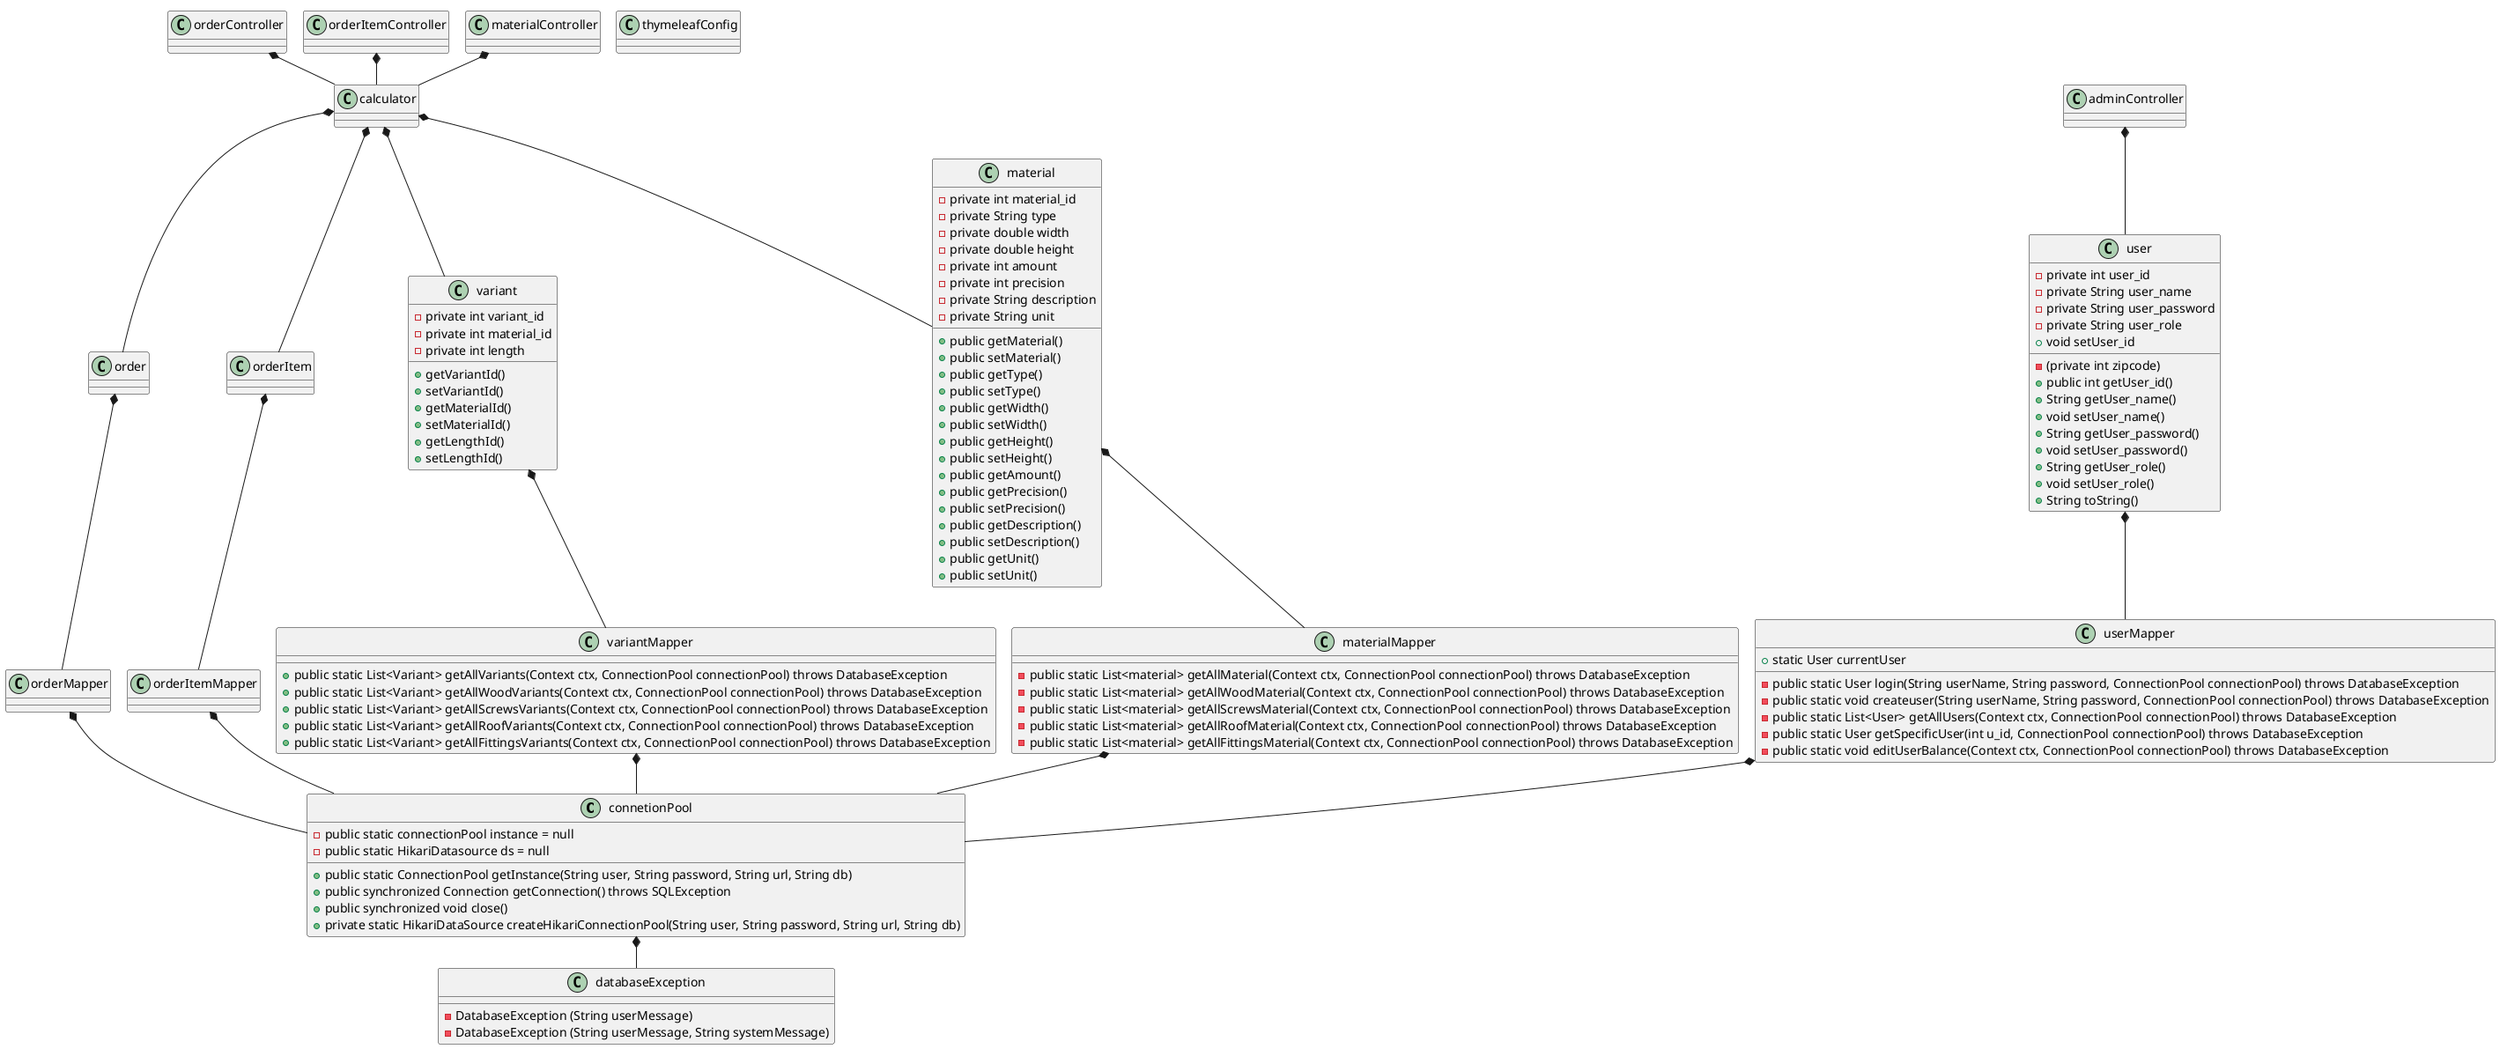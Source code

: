 @startuml
!pragma layout smetana

class connetionPool
class databaseException
class thymeleafConfig


class user
class order
class orderItem
class variant
class material

class materialMapper
class userMapper
class variantMapper
class orderItemMapper
class orderMapper

class adminController
class orderController
class orderItemController
class materialController

class calculator

connetionPool *-- databaseException


userMapper *-- connetionPool
variantMapper *-- connetionPool
orderItemMapper *-- connetionPool
orderMapper *-- connetionPool
materialMapper *-- connetionPool

user *-- userMapper
variant *-- variantMapper
order *-- orderMapper
orderItem *-- orderItemMapper
material *-- materialMapper

calculator *-- material
calculator *-- variant
calculator *-- order
calculator *-- orderItem


adminController *-- user
materialController *-- calculator
orderController *-- calculator
orderItemController *-- calculator


databaseException : - DatabaseException (String userMessage)
databaseException : - DatabaseException (String userMessage, String systemMessage)

connetionPool : - public static connectionPool instance = null
connetionPool : - public static HikariDatasource ds = null
connetionPool : + public static ConnectionPool getInstance(String user, String password, String url, String db)
connetionPool : + public synchronized Connection getConnection() throws SQLException
connetionPool : + public synchronized void close()
connetionPool : + private static HikariDataSource createHikariConnectionPool(String user, String password, String url, String db)


userMapper : + static User currentUser
userMapper : - public static User login(String userName, String password, ConnectionPool connectionPool) throws DatabaseException
userMapper : - public static void createuser(String userName, String password, ConnectionPool connectionPool) throws DatabaseException
userMapper : - public static List<User> getAllUsers(Context ctx, ConnectionPool connectionPool) throws DatabaseException
userMapper : - public static User getSpecificUser(int u_id, ConnectionPool connectionPool) throws DatabaseException
userMapper : - public static void editUserBalance(Context ctx, ConnectionPool connectionPool) throws DatabaseException

user : - private int user_id
user : - private String user_name
user : - private String user_password
user : - private String user_role
user : - (private int zipcode)

user : + public int getUser_id()
user : + void setUser_id
user : + String getUser_name()
user : + void setUser_name()
user : + String getUser_password()
user : + void setUser_password()
user : + String getUser_role()
user : + void setUser_role()
user : + String toString()

materialMapper : - public static List<material> getAllMaterial(Context ctx, ConnectionPool connectionPool) throws DatabaseException
materialMapper : - public static List<material> getAllWoodMaterial(Context ctx, ConnectionPool connectionPool) throws DatabaseException
materialMapper : - public static List<material> getAllScrewsMaterial(Context ctx, ConnectionPool connectionPool) throws DatabaseException
materialMapper : - public static List<material> getAllRoofMaterial(Context ctx, ConnectionPool connectionPool) throws DatabaseException
materialMapper : - public static List<material> getAllFittingsMaterial(Context ctx, ConnectionPool connectionPool) throws DatabaseException

material : - private int material_id
material : - private String type
material : - private double width
material : - private double height
material : - private int amount
material : - private int precision
material : - private String description
material : - private String unit

material : + public getMaterial()
material : + public setMaterial()
material : + public getType()
material : + public setType()
material : + public getWidth()
material : + public setWidth()
material : + public getHeight()
material : + public setHeight()
material : + public getAmount()
material : + public getPrecision()
material : + public setPrecision()
material : + public getDescription()
material : + public setDescription()
material : + public getUnit()
material : + public setUnit()

variantMapper : + public static List<Variant> getAllVariants(Context ctx, ConnectionPool connectionPool) throws DatabaseException
variantMapper : + public static List<Variant> getAllWoodVariants(Context ctx, ConnectionPool connectionPool) throws DatabaseException
variantMapper : + public static List<Variant> getAllScrewsVariants(Context ctx, ConnectionPool connectionPool) throws DatabaseException
variantMapper : + public static List<Variant> getAllRoofVariants(Context ctx, ConnectionPool connectionPool) throws DatabaseException
variantMapper : + public static List<Variant> getAllFittingsVariants(Context ctx, ConnectionPool connectionPool) throws DatabaseException

variant : - private int variant_id
variant : - private int material_id
variant : - private int length

variant : + getVariantId()
variant : + setVariantId()
variant : + getMaterialId()
variant : + setMaterialId()
variant : + getLengthId()
variant : + setLengthId()
































@enduml